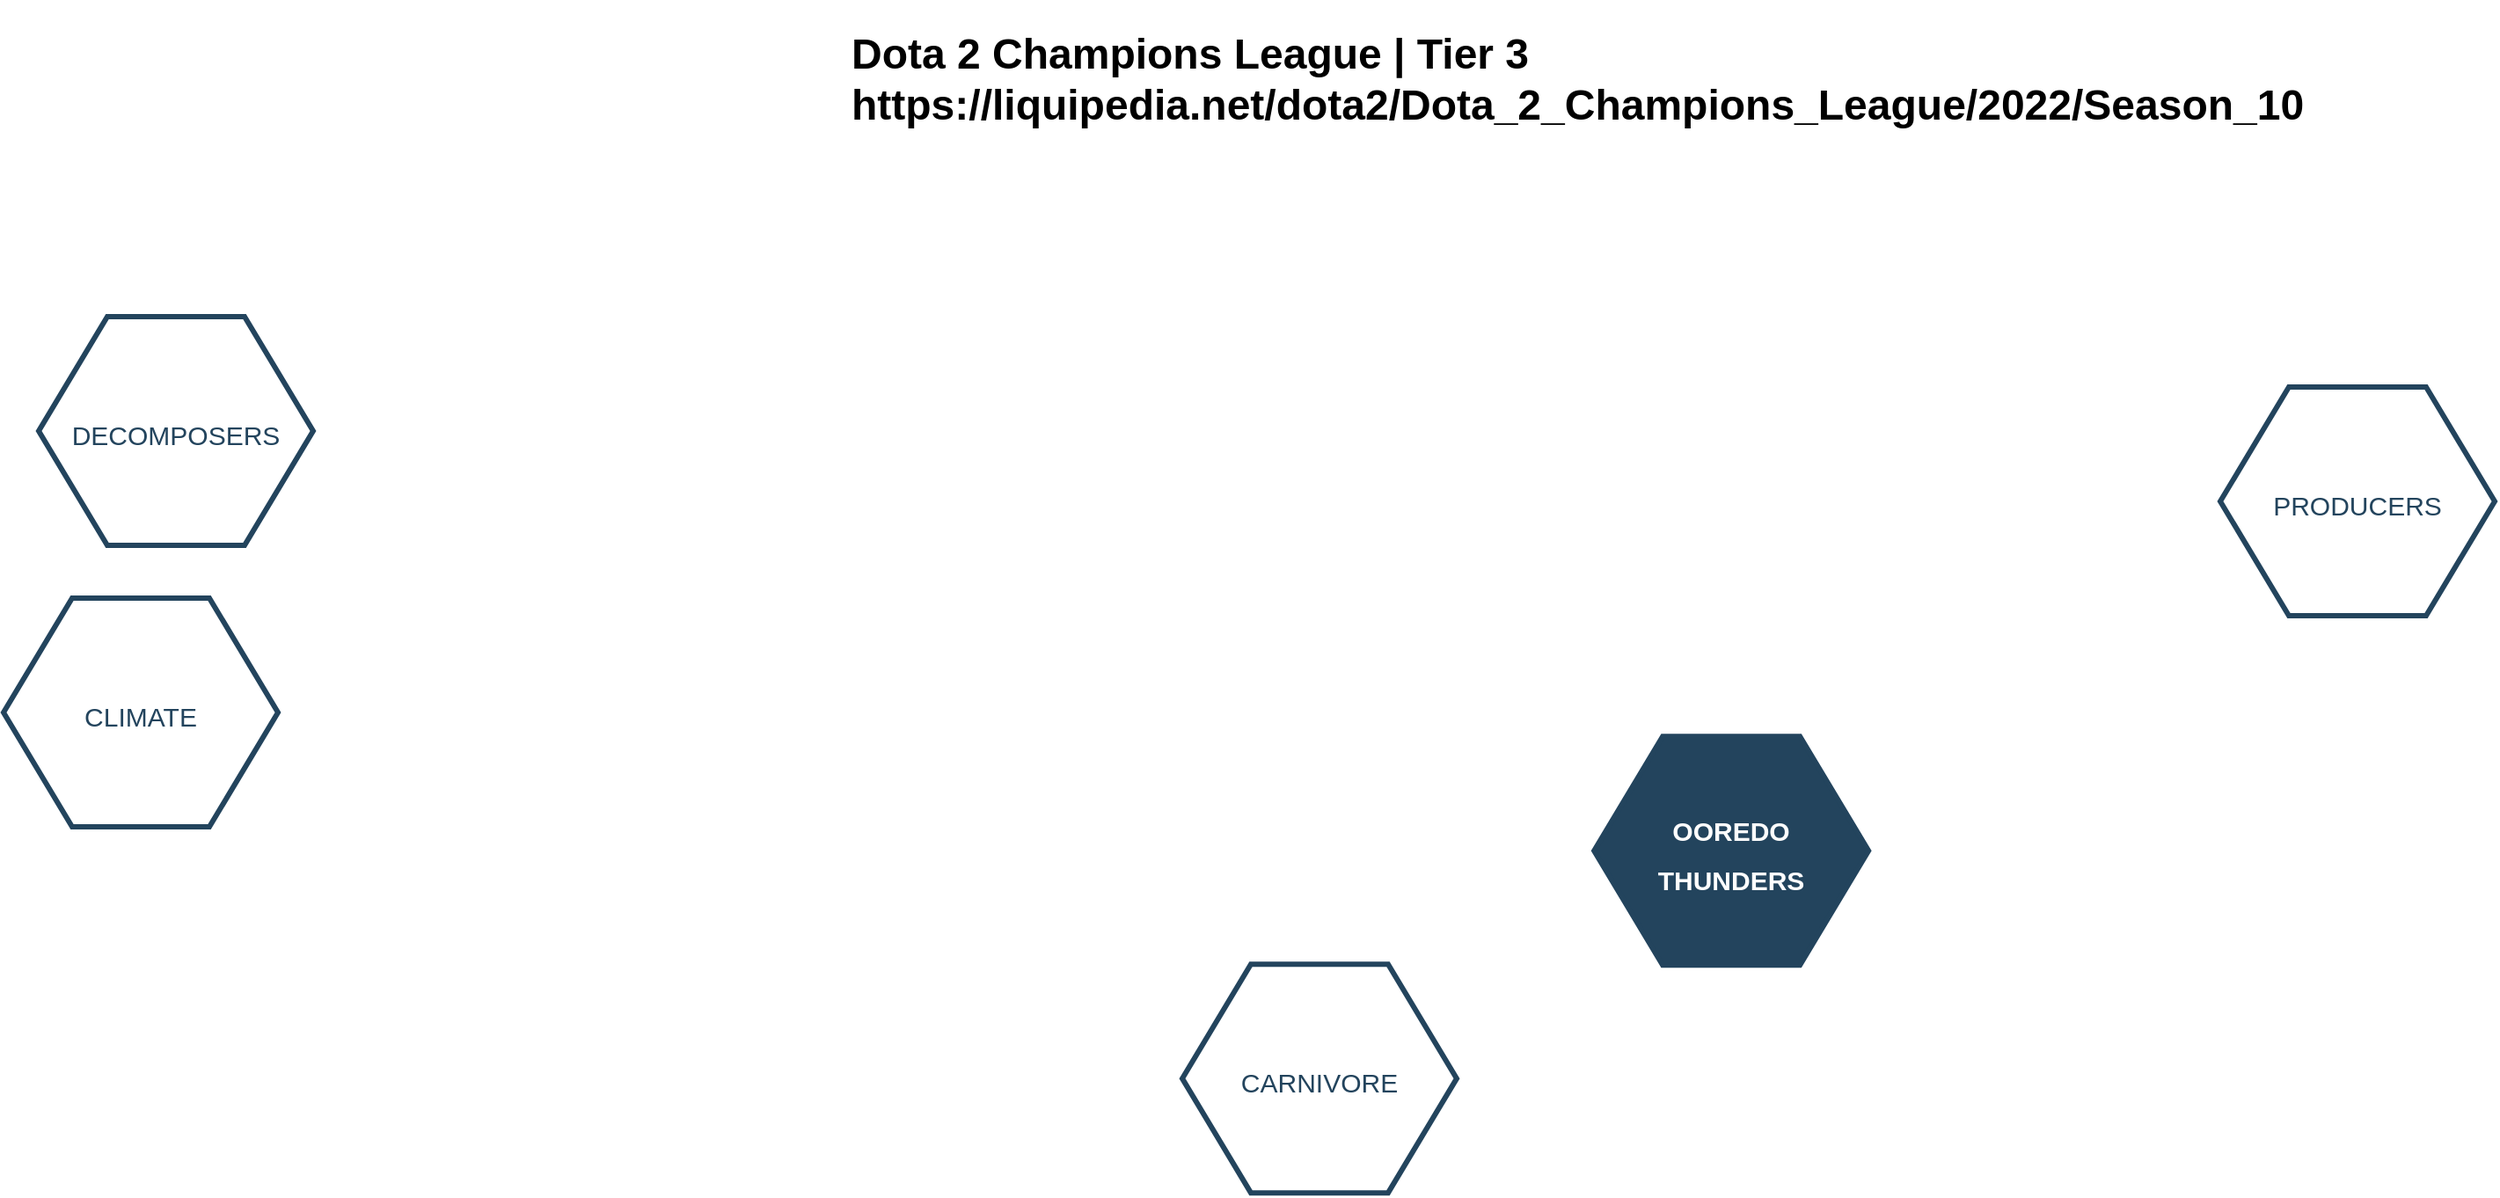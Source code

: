 <mxfile version="20.5.3" type="github">
  <diagram id="07fea595-8f29-1299-0266-81d95cde20df" name="Page-1">
    <mxGraphModel dx="3387" dy="-416" grid="1" gridSize="10" guides="1" tooltips="1" connect="1" arrows="1" fold="1" page="1" pageScale="1" pageWidth="1169" pageHeight="827" background="none" math="0" shadow="0">
      <root>
        <mxCell id="0" />
        <mxCell id="1" parent="0" />
        <mxCell id="644" value="&lt;font color=&quot;#ffffff&quot;&gt;&lt;span style=&quot;font-size: 15px;&quot;&gt;&lt;b&gt;OOREDO&lt;br&gt;THUNDERS&lt;/b&gt;&lt;/span&gt;&lt;/font&gt;" style="shape=hexagon;perimeter=hexagonPerimeter2;whiteSpace=wrap;html=1;shadow=0;labelBackgroundColor=none;strokeColor=#23445D;fillColor=#23445D;gradientColor=none;fontFamily=Helvetica;fontSize=23;fontColor=#23445d;align=center;strokeWidth=3;" parent="1" vertex="1">
          <mxGeometry x="434.08" y="2918.6" width="156" height="130" as="geometry" />
        </mxCell>
        <mxCell id="645" value="" style="triangle;whiteSpace=wrap;html=1;shadow=0;labelBackgroundColor=none;strokeColor=none;fillColor=#FFFFFF;fontFamily=Helvetica;fontSize=17;fontColor=#23445d;align=center;rotation=90;gradientColor=none;flipV=1;flipH=1;opacity=20;" parent="1" vertex="1">
          <mxGeometry x="315" y="2936.467" width="72" height="152" as="geometry" />
        </mxCell>
        <mxCell id="646" value="&lt;font style=&quot;font-size: 15px;&quot;&gt;CLIMATE&lt;/font&gt;" style="shape=hexagon;perimeter=hexagonPerimeter2;whiteSpace=wrap;html=1;shadow=0;labelBackgroundColor=none;strokeColor=#23445D;fillColor=#ffffff;gradientColor=none;fontFamily=Helvetica;fontSize=23;fontColor=#23445D;align=center;strokeWidth=3;" parent="1" vertex="1">
          <mxGeometry x="-470.001" y="2839.997" width="156" height="130" as="geometry" />
        </mxCell>
        <mxCell id="647" value="&lt;font style=&quot;font-size: 15px;&quot;&gt;PRODUCERS&lt;/font&gt;" style="shape=hexagon;perimeter=hexagonPerimeter2;whiteSpace=wrap;html=1;shadow=0;labelBackgroundColor=none;strokeColor=#23445D;fillColor=#FFFFFF;gradientColor=none;fontFamily=Helvetica;fontSize=23;fontColor=#23445d;align=center;strokeWidth=3;" parent="1" vertex="1">
          <mxGeometry x="790" y="2720" width="156" height="130" as="geometry" />
        </mxCell>
        <mxCell id="650" value="&lt;font style=&quot;font-size: 15px;&quot;&gt;CARNIVORE&lt;/font&gt;" style="shape=hexagon;perimeter=hexagonPerimeter2;whiteSpace=wrap;html=1;shadow=0;labelBackgroundColor=none;strokeColor=#23445D;fillColor=#FFFFFF;gradientColor=none;fontFamily=Helvetica;fontSize=23;fontColor=#23445d;align=center;strokeWidth=3;" parent="1" vertex="1">
          <mxGeometry x="200" y="3048.065" width="156" height="130" as="geometry" />
        </mxCell>
        <mxCell id="651" value="&lt;font style=&quot;font-size: 15px;&quot;&gt;DECOMPOSERS&lt;/font&gt;" style="shape=hexagon;perimeter=hexagonPerimeter2;whiteSpace=wrap;html=1;shadow=0;labelBackgroundColor=none;strokeColor=#23445D;fillColor=#ffffff;gradientColor=none;fontFamily=Helvetica;fontSize=23;fontColor=#23445D;align=center;strokeWidth=3;" parent="1" vertex="1">
          <mxGeometry x="-450.0" y="2680.0" width="156" height="130" as="geometry" />
        </mxCell>
        <mxCell id="aYw7Kfy-vIQ2TGN3p8bX-657" value="Dota 2 Champions League | Tier 3 &lt;br&gt;https://liquipedia.net/dota2/Dota_2_Champions_League/2022/Season_10&amp;nbsp;" style="text;strokeColor=none;fillColor=none;html=1;fontSize=24;fontStyle=1;verticalAlign=middle;align=left;" vertex="1" parent="1">
          <mxGeometry x="10" y="2500" width="860" height="90" as="geometry" />
        </mxCell>
      </root>
    </mxGraphModel>
  </diagram>
</mxfile>
